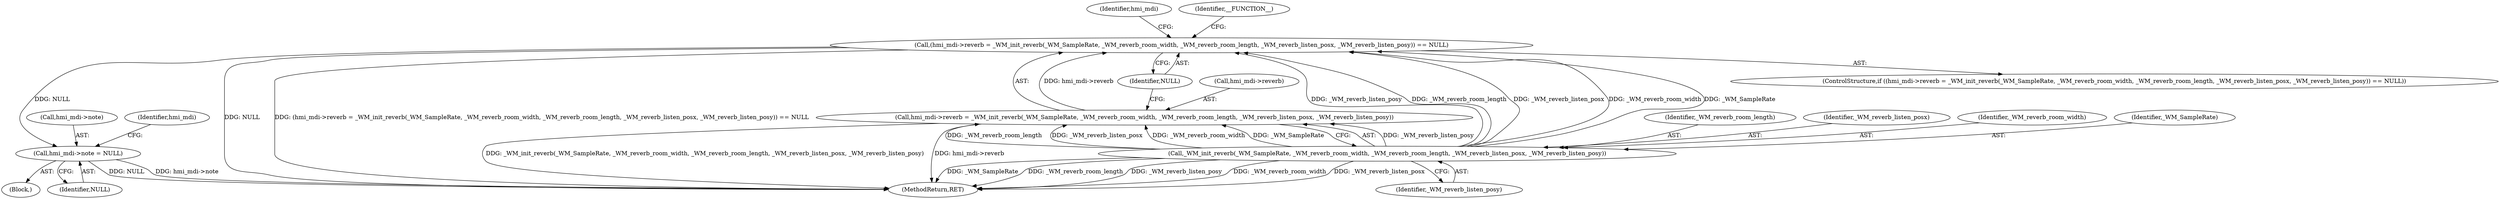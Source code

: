 digraph "0_wildmidi_660b513d99bced8783a4a5984ac2f742c74ebbdd@pointer" {
"1001256" [label="(Call,hmi_mdi->note = NULL)"];
"1001214" [label="(Call,(hmi_mdi->reverb = _WM_init_reverb(_WM_SampleRate, _WM_reverb_room_width, _WM_reverb_room_length, _WM_reverb_listen_posx, _WM_reverb_listen_posy)) == NULL)"];
"1001215" [label="(Call,hmi_mdi->reverb = _WM_init_reverb(_WM_SampleRate, _WM_reverb_room_width, _WM_reverb_room_length, _WM_reverb_listen_posx, _WM_reverb_listen_posy))"];
"1001219" [label="(Call,_WM_init_reverb(_WM_SampleRate, _WM_reverb_room_width, _WM_reverb_room_length, _WM_reverb_listen_posx, _WM_reverb_listen_posy))"];
"1001225" [label="(Identifier,NULL)"];
"1001224" [label="(Identifier,_WM_reverb_listen_posy)"];
"1001222" [label="(Identifier,_WM_reverb_room_length)"];
"1001223" [label="(Identifier,_WM_reverb_listen_posx)"];
"1001286" [label="(MethodReturn,RET)"];
"1001213" [label="(ControlStructure,if ((hmi_mdi->reverb = _WM_init_reverb(_WM_SampleRate, _WM_reverb_room_width, _WM_reverb_room_length, _WM_reverb_listen_posx, _WM_reverb_listen_posy)) == NULL))"];
"1001221" [label="(Identifier,_WM_reverb_room_width)"];
"1001214" [label="(Call,(hmi_mdi->reverb = _WM_init_reverb(_WM_SampleRate, _WM_reverb_room_width, _WM_reverb_room_length, _WM_reverb_listen_posx, _WM_reverb_listen_posy)) == NULL)"];
"1001237" [label="(Identifier,hmi_mdi)"];
"1001257" [label="(Call,hmi_mdi->note)"];
"1001216" [label="(Call,hmi_mdi->reverb)"];
"1001228" [label="(Identifier,__FUNCTION__)"];
"1001220" [label="(Identifier,_WM_SampleRate)"];
"1001256" [label="(Call,hmi_mdi->note = NULL)"];
"1000104" [label="(Block,)"];
"1001260" [label="(Identifier,NULL)"];
"1001215" [label="(Call,hmi_mdi->reverb = _WM_init_reverb(_WM_SampleRate, _WM_reverb_room_width, _WM_reverb_room_length, _WM_reverb_listen_posx, _WM_reverb_listen_posy))"];
"1001219" [label="(Call,_WM_init_reverb(_WM_SampleRate, _WM_reverb_room_width, _WM_reverb_room_length, _WM_reverb_listen_posx, _WM_reverb_listen_posy))"];
"1001262" [label="(Identifier,hmi_mdi)"];
"1001256" -> "1000104"  [label="AST: "];
"1001256" -> "1001260"  [label="CFG: "];
"1001257" -> "1001256"  [label="AST: "];
"1001260" -> "1001256"  [label="AST: "];
"1001262" -> "1001256"  [label="CFG: "];
"1001256" -> "1001286"  [label="DDG: hmi_mdi->note"];
"1001256" -> "1001286"  [label="DDG: NULL"];
"1001214" -> "1001256"  [label="DDG: NULL"];
"1001214" -> "1001213"  [label="AST: "];
"1001214" -> "1001225"  [label="CFG: "];
"1001215" -> "1001214"  [label="AST: "];
"1001225" -> "1001214"  [label="AST: "];
"1001228" -> "1001214"  [label="CFG: "];
"1001237" -> "1001214"  [label="CFG: "];
"1001214" -> "1001286"  [label="DDG: NULL"];
"1001214" -> "1001286"  [label="DDG: (hmi_mdi->reverb = _WM_init_reverb(_WM_SampleRate, _WM_reverb_room_width, _WM_reverb_room_length, _WM_reverb_listen_posx, _WM_reverb_listen_posy)) == NULL"];
"1001215" -> "1001214"  [label="DDG: hmi_mdi->reverb"];
"1001219" -> "1001214"  [label="DDG: _WM_reverb_listen_posy"];
"1001219" -> "1001214"  [label="DDG: _WM_reverb_room_length"];
"1001219" -> "1001214"  [label="DDG: _WM_reverb_listen_posx"];
"1001219" -> "1001214"  [label="DDG: _WM_reverb_room_width"];
"1001219" -> "1001214"  [label="DDG: _WM_SampleRate"];
"1001215" -> "1001219"  [label="CFG: "];
"1001216" -> "1001215"  [label="AST: "];
"1001219" -> "1001215"  [label="AST: "];
"1001225" -> "1001215"  [label="CFG: "];
"1001215" -> "1001286"  [label="DDG: _WM_init_reverb(_WM_SampleRate, _WM_reverb_room_width, _WM_reverb_room_length, _WM_reverb_listen_posx, _WM_reverb_listen_posy)"];
"1001215" -> "1001286"  [label="DDG: hmi_mdi->reverb"];
"1001219" -> "1001215"  [label="DDG: _WM_reverb_listen_posy"];
"1001219" -> "1001215"  [label="DDG: _WM_reverb_room_length"];
"1001219" -> "1001215"  [label="DDG: _WM_reverb_listen_posx"];
"1001219" -> "1001215"  [label="DDG: _WM_reverb_room_width"];
"1001219" -> "1001215"  [label="DDG: _WM_SampleRate"];
"1001219" -> "1001224"  [label="CFG: "];
"1001220" -> "1001219"  [label="AST: "];
"1001221" -> "1001219"  [label="AST: "];
"1001222" -> "1001219"  [label="AST: "];
"1001223" -> "1001219"  [label="AST: "];
"1001224" -> "1001219"  [label="AST: "];
"1001219" -> "1001286"  [label="DDG: _WM_reverb_room_width"];
"1001219" -> "1001286"  [label="DDG: _WM_reverb_listen_posx"];
"1001219" -> "1001286"  [label="DDG: _WM_SampleRate"];
"1001219" -> "1001286"  [label="DDG: _WM_reverb_room_length"];
"1001219" -> "1001286"  [label="DDG: _WM_reverb_listen_posy"];
}
